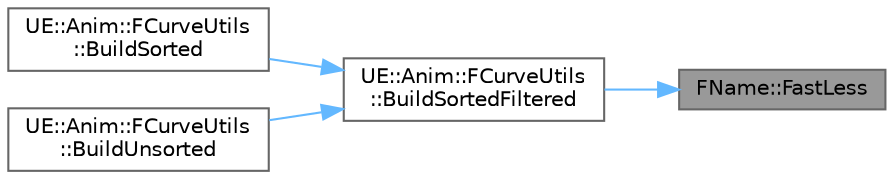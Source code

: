 digraph "FName::FastLess"
{
 // INTERACTIVE_SVG=YES
 // LATEX_PDF_SIZE
  bgcolor="transparent";
  edge [fontname=Helvetica,fontsize=10,labelfontname=Helvetica,labelfontsize=10];
  node [fontname=Helvetica,fontsize=10,shape=box,height=0.2,width=0.4];
  rankdir="RL";
  Node1 [id="Node000001",label="FName::FastLess",height=0.2,width=0.4,color="gray40", fillcolor="grey60", style="filled", fontcolor="black",tooltip="Fast non-alphabetical order that is only stable during this process' lifetime."];
  Node1 -> Node2 [id="edge1_Node000001_Node000002",dir="back",color="steelblue1",style="solid",tooltip=" "];
  Node2 [id="Node000002",label="UE::Anim::FCurveUtils\l::BuildSortedFiltered",height=0.2,width=0.4,color="grey40", fillcolor="white", style="filled",URL="$d7/d7e/structUE_1_1Anim_1_1FCurveUtils.html#a9bcdcbf2f740cf299d504e20bbe43791",tooltip=" "];
  Node2 -> Node3 [id="edge2_Node000002_Node000003",dir="back",color="steelblue1",style="solid",tooltip=" "];
  Node3 [id="Node000003",label="UE::Anim::FCurveUtils\l::BuildSorted",height=0.2,width=0.4,color="grey40", fillcolor="white", style="filled",URL="$d7/d7e/structUE_1_1Anim_1_1FCurveUtils.html#adfc5d61f31d62d6a324b0db8a50a5bd7",tooltip=" "];
  Node2 -> Node4 [id="edge3_Node000002_Node000004",dir="back",color="steelblue1",style="solid",tooltip=" "];
  Node4 [id="Node000004",label="UE::Anim::FCurveUtils\l::BuildUnsorted",height=0.2,width=0.4,color="grey40", fillcolor="white", style="filled",URL="$d7/d7e/structUE_1_1Anim_1_1FCurveUtils.html#a057de551fa386ad635d95cd05788b0b7",tooltip=" "];
}
